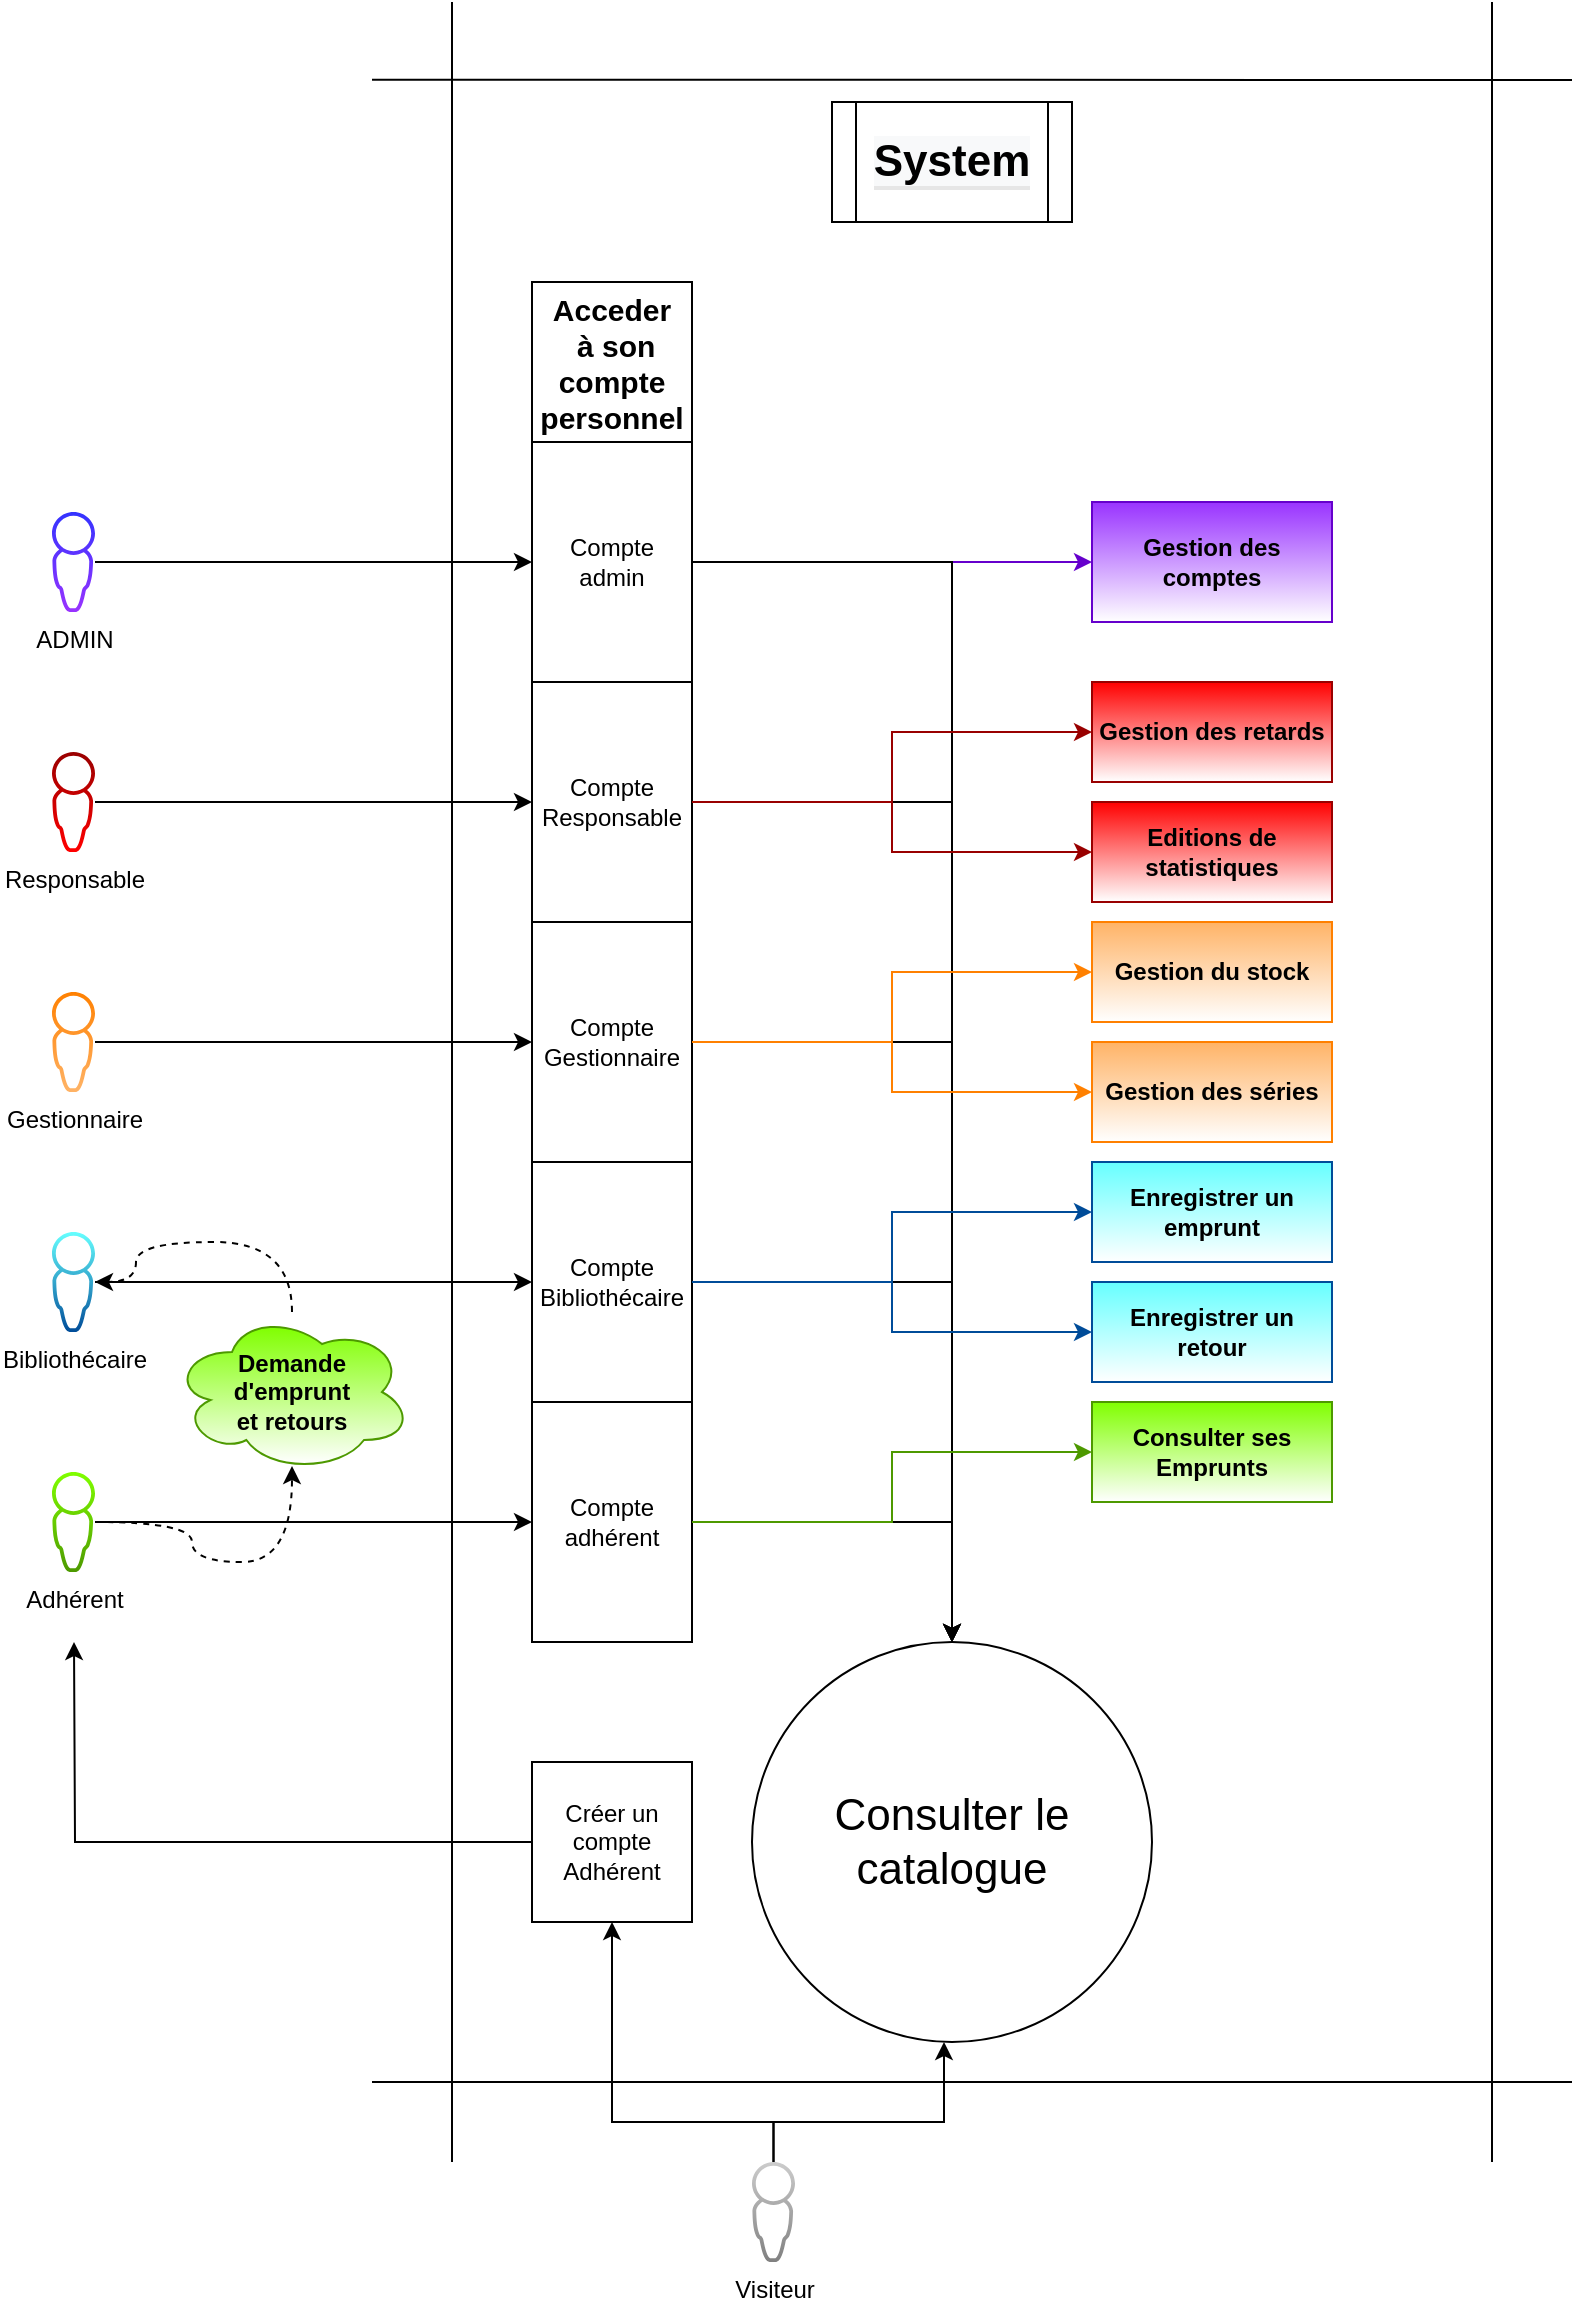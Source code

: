 <mxfile>
    <diagram id="9MTFBuaw8zbxraLN_iM6" name="Page-1">
        <mxGraphModel dx="1068" dy="1948" grid="1" gridSize="10" guides="1" tooltips="1" connect="1" arrows="1" fold="1" page="1" pageScale="1" pageWidth="827" pageHeight="1169" math="0" shadow="0">
            <root>
                <mxCell id="0"/>
                <mxCell id="1" parent="0"/>
                <mxCell id="34" style="edgeStyle=orthogonalEdgeStyle;rounded=0;orthogonalLoop=1;jettySize=auto;html=1;entryX=0;entryY=0.5;entryDx=0;entryDy=0;" parent="1" source="4" target="23" edge="1">
                    <mxGeometry relative="1" as="geometry"/>
                </mxCell>
                <mxCell id="4" value="ADMIN" style="pointerEvents=1;shadow=0;dashed=0;html=1;strokeColor=none;aspect=fixed;labelPosition=center;verticalLabelPosition=bottom;verticalAlign=top;align=center;outlineConnect=0;shape=mxgraph.vvd.administrator;fillColor=#3333FF;gradientColor=#9933FF;" parent="1" vertex="1">
                    <mxGeometry x="34" y="-905" width="21.5" height="50" as="geometry"/>
                </mxCell>
                <mxCell id="36" style="edgeStyle=orthogonalEdgeStyle;rounded=0;orthogonalLoop=1;jettySize=auto;html=1;entryX=0;entryY=0.5;entryDx=0;entryDy=0;" parent="1" source="6" target="24" edge="1">
                    <mxGeometry relative="1" as="geometry"/>
                </mxCell>
                <mxCell id="6" value="Responsable" style="pointerEvents=1;shadow=0;dashed=0;html=1;strokeColor=none;aspect=fixed;labelPosition=center;verticalLabelPosition=bottom;verticalAlign=top;align=center;outlineConnect=0;shape=mxgraph.vvd.administrator;fillColor=#990000;gradientColor=#FF0000;" parent="1" vertex="1">
                    <mxGeometry x="34" y="-785" width="21.5" height="50" as="geometry"/>
                </mxCell>
                <mxCell id="38" style="edgeStyle=orthogonalEdgeStyle;rounded=0;orthogonalLoop=1;jettySize=auto;html=1;entryX=0;entryY=0.5;entryDx=0;entryDy=0;" parent="1" source="7" target="26" edge="1">
                    <mxGeometry relative="1" as="geometry"/>
                </mxCell>
                <mxCell id="7" value="Bibliothécaire" style="pointerEvents=1;shadow=0;dashed=0;html=1;strokeColor=none;aspect=fixed;labelPosition=center;verticalLabelPosition=bottom;verticalAlign=top;align=center;outlineConnect=0;shape=mxgraph.vvd.administrator;fillColor=#66FFFF;gradientColor=#004C99;" parent="1" vertex="1">
                    <mxGeometry x="34" y="-545" width="21.5" height="50" as="geometry"/>
                </mxCell>
                <mxCell id="37" style="edgeStyle=orthogonalEdgeStyle;rounded=0;orthogonalLoop=1;jettySize=auto;html=1;entryX=0;entryY=0.5;entryDx=0;entryDy=0;" parent="1" source="8" target="25" edge="1">
                    <mxGeometry relative="1" as="geometry"/>
                </mxCell>
                <mxCell id="8" value="Gestionnaire" style="pointerEvents=1;shadow=0;dashed=0;html=1;strokeColor=none;aspect=fixed;labelPosition=center;verticalLabelPosition=bottom;verticalAlign=top;align=center;outlineConnect=0;shape=mxgraph.vvd.administrator;fillColor=#FF8000;gradientColor=#FFB366;" parent="1" vertex="1">
                    <mxGeometry x="34" y="-665" width="21.5" height="50" as="geometry"/>
                </mxCell>
                <mxCell id="39" style="edgeStyle=orthogonalEdgeStyle;rounded=0;orthogonalLoop=1;jettySize=auto;html=1;entryX=0;entryY=0.5;entryDx=0;entryDy=0;" parent="1" source="10" target="27" edge="1">
                    <mxGeometry relative="1" as="geometry"/>
                </mxCell>
                <mxCell id="63" style="edgeStyle=orthogonalEdgeStyle;orthogonalLoop=1;jettySize=auto;html=1;entryX=0.55;entryY=0.95;entryDx=0;entryDy=0;entryPerimeter=0;startArrow=none;startFill=0;strokeColor=none;curved=1;dashed=1;" parent="1" source="10" target="62" edge="1">
                    <mxGeometry relative="1" as="geometry"/>
                </mxCell>
                <mxCell id="64" style="edgeStyle=orthogonalEdgeStyle;curved=1;orthogonalLoop=1;jettySize=auto;html=1;entryX=0.5;entryY=0.963;entryDx=0;entryDy=0;entryPerimeter=0;dashed=1;startArrow=none;startFill=0;" parent="1" source="10" target="62" edge="1">
                    <mxGeometry relative="1" as="geometry">
                        <Array as="points">
                            <mxPoint x="104" y="-400"/>
                            <mxPoint x="104" y="-380"/>
                            <mxPoint x="154" y="-380"/>
                        </Array>
                    </mxGeometry>
                </mxCell>
                <mxCell id="10" value="Adhérent" style="pointerEvents=1;shadow=0;dashed=0;html=1;strokeColor=none;aspect=fixed;labelPosition=center;verticalLabelPosition=bottom;verticalAlign=top;align=center;outlineConnect=0;shape=mxgraph.vvd.administrator;fillColor=#80FF00;gradientColor=#4D9900;" parent="1" vertex="1">
                    <mxGeometry x="34" y="-425" width="21.5" height="50" as="geometry"/>
                </mxCell>
                <mxCell id="81" style="edgeStyle=orthogonalEdgeStyle;rounded=0;orthogonalLoop=1;jettySize=auto;html=1;entryX=0.48;entryY=1;entryDx=0;entryDy=0;entryPerimeter=0;fontSize=15;startArrow=none;startFill=0;" parent="1" source="11" target="44" edge="1">
                    <mxGeometry relative="1" as="geometry">
                        <Array as="points">
                            <mxPoint x="395" y="-100"/>
                            <mxPoint x="480" y="-100"/>
                        </Array>
                    </mxGeometry>
                </mxCell>
                <mxCell id="82" style="edgeStyle=orthogonalEdgeStyle;rounded=0;orthogonalLoop=1;jettySize=auto;html=1;entryX=0.5;entryY=1;entryDx=0;entryDy=0;fontSize=15;startArrow=none;startFill=0;" parent="1" source="11" target="22" edge="1">
                    <mxGeometry relative="1" as="geometry">
                        <Array as="points">
                            <mxPoint x="395" y="-100"/>
                            <mxPoint x="314" y="-100"/>
                        </Array>
                    </mxGeometry>
                </mxCell>
                <mxCell id="11" value="Visiteur" style="pointerEvents=1;shadow=0;dashed=0;html=1;strokeColor=none;aspect=fixed;labelPosition=center;verticalLabelPosition=bottom;verticalAlign=top;align=center;outlineConnect=0;shape=mxgraph.vvd.administrator;fillColor=#CCCCCC;gradientColor=#808080;" parent="1" vertex="1">
                    <mxGeometry x="384" y="-80" width="21.5" height="50" as="geometry"/>
                </mxCell>
                <mxCell id="13" value="&lt;b&gt;Gestion des comptes&lt;/b&gt;" style="rounded=0;whiteSpace=wrap;html=1;strokeColor=#6600CC;fillColor=#9933FF;gradientColor=#ffffff;" parent="1" vertex="1">
                    <mxGeometry x="554" y="-910" width="120" height="60" as="geometry"/>
                </mxCell>
                <mxCell id="15" value="" style="endArrow=none;html=1;" parent="1" edge="1">
                    <mxGeometry width="50" height="50" relative="1" as="geometry">
                        <mxPoint x="234" y="-80" as="sourcePoint"/>
                        <mxPoint x="234" y="-1160" as="targetPoint"/>
                    </mxGeometry>
                </mxCell>
                <mxCell id="21" value="Acceder&#10; à son &#10;compte&#10;personnel" style="swimlane;fillColor=none;gradientColor=none;startSize=80;labelBackgroundColor=#ffffff;fontSize=15;" parent="1" vertex="1">
                    <mxGeometry x="274" y="-1020" width="80" height="680" as="geometry"/>
                </mxCell>
                <mxCell id="23" value="Compte admin" style="rounded=0;whiteSpace=wrap;html=1;fillColor=none;gradientColor=none;" parent="21" vertex="1">
                    <mxGeometry y="80" width="80" height="120" as="geometry"/>
                </mxCell>
                <mxCell id="24" value="Compte Responsable" style="rounded=0;whiteSpace=wrap;html=1;fillColor=none;gradientColor=none;" parent="21" vertex="1">
                    <mxGeometry y="200" width="80" height="120" as="geometry"/>
                </mxCell>
                <mxCell id="25" value="Compte Gestionnaire" style="rounded=0;whiteSpace=wrap;html=1;fillColor=none;gradientColor=none;" parent="21" vertex="1">
                    <mxGeometry y="320" width="80" height="120" as="geometry"/>
                </mxCell>
                <mxCell id="26" value="Compte Bibliothécaire" style="rounded=0;whiteSpace=wrap;html=1;fillColor=none;gradientColor=none;" parent="21" vertex="1">
                    <mxGeometry y="440" width="80" height="120" as="geometry"/>
                </mxCell>
                <mxCell id="27" value="Compte adhérent" style="rounded=0;whiteSpace=wrap;html=1;fillColor=none;gradientColor=none;" parent="21" vertex="1">
                    <mxGeometry y="560" width="80" height="120" as="geometry"/>
                </mxCell>
                <mxCell id="84" style="edgeStyle=orthogonalEdgeStyle;rounded=0;orthogonalLoop=1;jettySize=auto;html=1;" parent="1" source="22" edge="1">
                    <mxGeometry relative="1" as="geometry">
                        <mxPoint x="45" y="-340" as="targetPoint"/>
                    </mxGeometry>
                </mxCell>
                <mxCell id="22" value="Créer un compte Adhérent" style="rounded=0;whiteSpace=wrap;html=1;fillColor=none;gradientColor=none;" parent="1" vertex="1">
                    <mxGeometry x="274" y="-280" width="80" height="80" as="geometry"/>
                </mxCell>
                <mxCell id="41" style="edgeStyle=orthogonalEdgeStyle;rounded=0;orthogonalLoop=1;jettySize=auto;html=1;entryX=0;entryY=0.5;entryDx=0;entryDy=0;strokeColor=#6600CC;" parent="1" source="23" target="13" edge="1">
                    <mxGeometry relative="1" as="geometry"/>
                </mxCell>
                <mxCell id="42" value="" style="endArrow=none;html=1;" parent="1" edge="1">
                    <mxGeometry width="50" height="50" relative="1" as="geometry">
                        <mxPoint x="194" y="-120" as="sourcePoint"/>
                        <mxPoint x="794" y="-120" as="targetPoint"/>
                    </mxGeometry>
                </mxCell>
                <mxCell id="43" value="" style="endArrow=none;html=1;" parent="1" edge="1">
                    <mxGeometry width="50" height="50" relative="1" as="geometry">
                        <mxPoint x="194" y="-1121.18" as="sourcePoint"/>
                        <mxPoint x="794" y="-1121" as="targetPoint"/>
                    </mxGeometry>
                </mxCell>
                <mxCell id="44" value="&lt;font style=&quot;font-size: 22px&quot;&gt;Consulter le catalogue&lt;/font&gt;" style="ellipse;whiteSpace=wrap;html=1;fillColor=none;gradientColor=none;" parent="1" vertex="1">
                    <mxGeometry x="384" y="-340" width="200" height="200" as="geometry"/>
                </mxCell>
                <mxCell id="46" style="edgeStyle=orthogonalEdgeStyle;rounded=0;orthogonalLoop=1;jettySize=auto;html=1;entryX=0.5;entryY=0;entryDx=0;entryDy=0;" parent="1" source="27" target="44" edge="1">
                    <mxGeometry relative="1" as="geometry"/>
                </mxCell>
                <mxCell id="47" style="edgeStyle=orthogonalEdgeStyle;rounded=0;orthogonalLoop=1;jettySize=auto;html=1;entryX=0.5;entryY=0;entryDx=0;entryDy=0;" parent="1" source="26" target="44" edge="1">
                    <mxGeometry relative="1" as="geometry"/>
                </mxCell>
                <mxCell id="48" style="edgeStyle=orthogonalEdgeStyle;rounded=0;orthogonalLoop=1;jettySize=auto;html=1;entryX=0.5;entryY=0;entryDx=0;entryDy=0;" parent="1" source="25" target="44" edge="1">
                    <mxGeometry relative="1" as="geometry"/>
                </mxCell>
                <mxCell id="49" style="edgeStyle=orthogonalEdgeStyle;rounded=0;orthogonalLoop=1;jettySize=auto;html=1;entryX=0.5;entryY=0;entryDx=0;entryDy=0;" parent="1" source="24" target="44" edge="1">
                    <mxGeometry relative="1" as="geometry"/>
                </mxCell>
                <mxCell id="50" style="edgeStyle=orthogonalEdgeStyle;rounded=0;orthogonalLoop=1;jettySize=auto;html=1;entryX=0.5;entryY=0;entryDx=0;entryDy=0;exitX=1;exitY=0.5;exitDx=0;exitDy=0;" parent="1" source="23" target="44" edge="1">
                    <mxGeometry relative="1" as="geometry">
                        <Array as="points">
                            <mxPoint x="484" y="-880"/>
                        </Array>
                    </mxGeometry>
                </mxCell>
                <mxCell id="66" style="edgeStyle=orthogonalEdgeStyle;curved=1;orthogonalLoop=1;jettySize=auto;html=1;dashed=1;startArrow=none;startFill=0;" parent="1" source="62" target="7" edge="1">
                    <mxGeometry relative="1" as="geometry">
                        <Array as="points">
                            <mxPoint x="154" y="-540"/>
                            <mxPoint x="76" y="-540"/>
                            <mxPoint x="76" y="-520"/>
                        </Array>
                    </mxGeometry>
                </mxCell>
                <mxCell id="62" value="&lt;b&gt;Demande&lt;br&gt;&lt;/b&gt;&lt;div&gt;&lt;b&gt;d'emprunt &lt;br&gt;&lt;/b&gt;&lt;/div&gt;&lt;div&gt;&lt;b&gt;et retours&lt;br&gt;&lt;/b&gt;&lt;/div&gt;" style="ellipse;shape=cloud;whiteSpace=wrap;html=1;gradientColor=#ffffff;fillColor=#80FF00;strokeColor=#4D9900;" parent="1" vertex="1">
                    <mxGeometry x="94" y="-505" width="120" height="80" as="geometry"/>
                </mxCell>
                <mxCell id="67" value="&lt;b&gt;Enregistrer un emprunt&lt;/b&gt;" style="rounded=0;whiteSpace=wrap;html=1;fillColor=#66FFFF;gradientColor=#ffffff;strokeColor=#004C99;" parent="1" vertex="1">
                    <mxGeometry x="554" y="-580" width="120" height="50" as="geometry"/>
                </mxCell>
                <mxCell id="68" style="edgeStyle=orthogonalEdgeStyle;orthogonalLoop=1;jettySize=auto;html=1;entryX=0;entryY=0.5;entryDx=0;entryDy=0;startArrow=none;startFill=0;rounded=0;strokeColor=#004C99;" parent="1" source="26" target="67" edge="1">
                    <mxGeometry relative="1" as="geometry"/>
                </mxCell>
                <mxCell id="70" style="edgeStyle=orthogonalEdgeStyle;rounded=0;orthogonalLoop=1;jettySize=auto;html=1;startArrow=none;startFill=0;entryX=0;entryY=0.5;entryDx=0;entryDy=0;strokeColor=#004C99;" parent="1" source="26" target="71" edge="1">
                    <mxGeometry relative="1" as="geometry">
                        <mxPoint x="654" y="-490" as="targetPoint"/>
                        <Array as="points">
                            <mxPoint x="454" y="-520"/>
                            <mxPoint x="454" y="-495"/>
                        </Array>
                    </mxGeometry>
                </mxCell>
                <mxCell id="71" value="&lt;b&gt;Enregistrer un retour&lt;/b&gt;" style="rounded=0;whiteSpace=wrap;html=1;fillColor=#66FFFF;gradientColor=#ffffff;strokeColor=#004C99;" parent="1" vertex="1">
                    <mxGeometry x="554" y="-520" width="120" height="50" as="geometry"/>
                </mxCell>
                <mxCell id="72" value="&lt;b&gt;Gestion du stock&lt;/b&gt;" style="rounded=0;whiteSpace=wrap;html=1;fillColor=#FFB366;gradientColor=#FFFFFF;strokeColor=#FF8000;" parent="1" vertex="1">
                    <mxGeometry x="554" y="-700" width="120" height="50" as="geometry"/>
                </mxCell>
                <mxCell id="73" value="&lt;b&gt;Gestion des séries&lt;/b&gt;" style="rounded=0;whiteSpace=wrap;html=1;fillColor=#FFB366;gradientColor=#FFFFFF;strokeColor=#FF8000;" parent="1" vertex="1">
                    <mxGeometry x="554" y="-640" width="120" height="50" as="geometry"/>
                </mxCell>
                <mxCell id="74" style="edgeStyle=orthogonalEdgeStyle;rounded=0;orthogonalLoop=1;jettySize=auto;html=1;entryX=0;entryY=0.5;entryDx=0;entryDy=0;startArrow=none;startFill=0;strokeColor=#FF8000;" parent="1" source="25" target="72" edge="1">
                    <mxGeometry relative="1" as="geometry"/>
                </mxCell>
                <mxCell id="75" style="edgeStyle=orthogonalEdgeStyle;rounded=0;orthogonalLoop=1;jettySize=auto;html=1;entryX=0;entryY=0.5;entryDx=0;entryDy=0;startArrow=none;startFill=0;strokeColor=#FF8000;" parent="1" source="25" target="73" edge="1">
                    <mxGeometry relative="1" as="geometry"/>
                </mxCell>
                <mxCell id="76" value="&lt;b&gt;Gestion des retards&lt;/b&gt;" style="rounded=0;whiteSpace=wrap;html=1;gradientColor=#FFFFFF;fillColor=#FF0000;strokeColor=#990000;" parent="1" vertex="1">
                    <mxGeometry x="554" y="-820" width="120" height="50" as="geometry"/>
                </mxCell>
                <mxCell id="77" value="&lt;b&gt;Editions de statistiques&lt;/b&gt;" style="rounded=0;whiteSpace=wrap;html=1;gradientColor=#FFFFFF;fillColor=#FF0000;strokeColor=#990000;" parent="1" vertex="1">
                    <mxGeometry x="554" y="-760" width="120" height="50" as="geometry"/>
                </mxCell>
                <mxCell id="78" style="edgeStyle=orthogonalEdgeStyle;rounded=0;orthogonalLoop=1;jettySize=auto;html=1;entryX=0;entryY=0.5;entryDx=0;entryDy=0;startArrow=none;startFill=0;strokeColor=#990000;" parent="1" source="24" target="76" edge="1">
                    <mxGeometry relative="1" as="geometry"/>
                </mxCell>
                <mxCell id="79" style="edgeStyle=orthogonalEdgeStyle;rounded=0;orthogonalLoop=1;jettySize=auto;html=1;entryX=0;entryY=0.5;entryDx=0;entryDy=0;startArrow=none;startFill=0;strokeColor=#990000;" parent="1" source="24" target="77" edge="1">
                    <mxGeometry relative="1" as="geometry"/>
                </mxCell>
                <mxCell id="80" value="" style="endArrow=none;html=1;" parent="1" edge="1">
                    <mxGeometry width="50" height="50" relative="1" as="geometry">
                        <mxPoint x="754" y="-80" as="sourcePoint"/>
                        <mxPoint x="754" y="-1160" as="targetPoint"/>
                    </mxGeometry>
                </mxCell>
                <mxCell id="83" value="&lt;b style=&quot;font-size: 22px ; background-color: rgb(248 , 249 , 250)&quot;&gt;System&lt;/b&gt;" style="shape=process;whiteSpace=wrap;html=1;backgroundOutline=1;labelBackgroundColor=#E6E6E6;fontSize=15;strokeColor=#000000;gradientColor=#4D9900;fillColor=none;" parent="1" vertex="1">
                    <mxGeometry x="424" y="-1110" width="120" height="60" as="geometry"/>
                </mxCell>
                <mxCell id="85" value="&lt;b&gt;Consulter ses Emprunts&lt;/b&gt;" style="rounded=0;whiteSpace=wrap;html=1;gradientColor=#ffffff;fillColor=#80FF00;strokeColor=#4D9900;" parent="1" vertex="1">
                    <mxGeometry x="554" y="-460" width="120" height="50" as="geometry"/>
                </mxCell>
                <mxCell id="86" style="edgeStyle=orthogonalEdgeStyle;rounded=0;orthogonalLoop=1;jettySize=auto;html=1;entryX=0;entryY=0.5;entryDx=0;entryDy=0;strokeColor=#4D9900;" parent="1" source="27" target="85" edge="1">
                    <mxGeometry relative="1" as="geometry"/>
                </mxCell>
            </root>
        </mxGraphModel>
    </diagram>
</mxfile>
